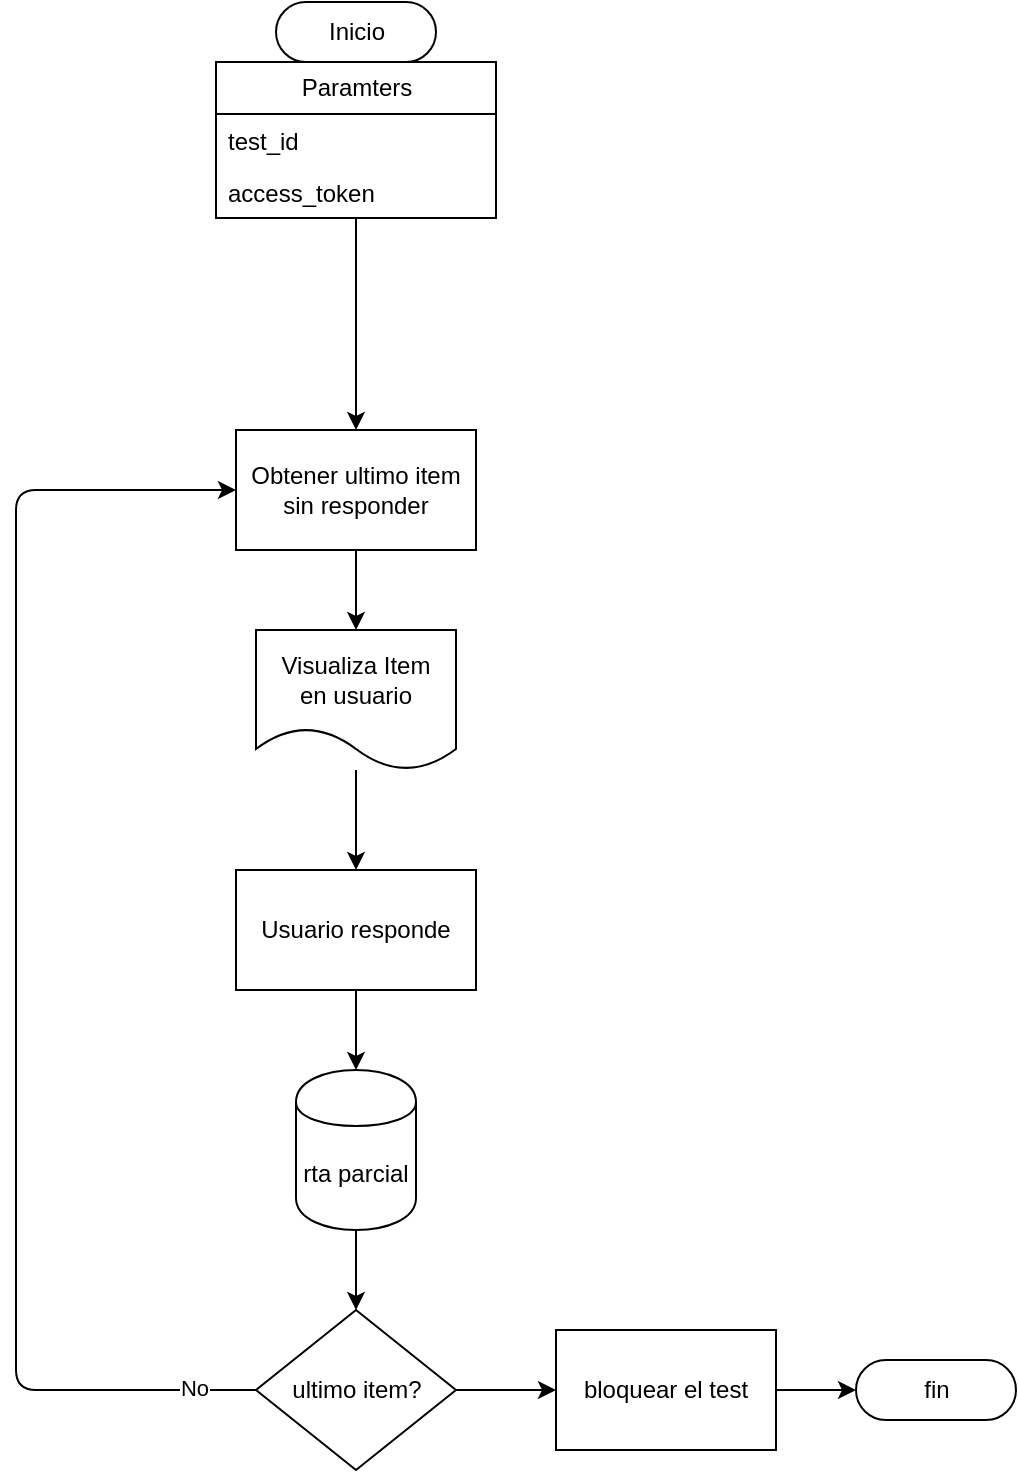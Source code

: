 <mxfile>
    <diagram id="LnzG2Y1gabakRtoaBHzE" name="Page-1">
        <mxGraphModel dx="809" dy="527" grid="1" gridSize="10" guides="1" tooltips="1" connect="1" arrows="1" fold="1" page="1" pageScale="1" pageWidth="850" pageHeight="1100" math="0" shadow="0">
            <root>
                <mxCell id="0"/>
                <mxCell id="1" parent="0"/>
                <mxCell id="4" value="" style="edgeStyle=none;html=1;exitX=0.52;exitY=1.02;exitDx=0;exitDy=0;exitPerimeter=0;" edge="1" parent="1" source="29" target="3">
                    <mxGeometry relative="1" as="geometry"/>
                </mxCell>
                <mxCell id="2" value="Inicio" style="html=1;dashed=0;whitespace=wrap;shape=mxgraph.dfd.start" vertex="1" parent="1">
                    <mxGeometry x="330" y="40" width="80" height="30" as="geometry"/>
                </mxCell>
                <mxCell id="6" style="edgeStyle=none;html=1;entryX=0.5;entryY=0;entryDx=0;entryDy=0;" edge="1" parent="1" source="3" target="5">
                    <mxGeometry relative="1" as="geometry"/>
                </mxCell>
                <mxCell id="3" value="Obtener ultimo item sin responder" style="whiteSpace=wrap;html=1;dashed=0;" vertex="1" parent="1">
                    <mxGeometry x="310" y="254" width="120" height="60" as="geometry"/>
                </mxCell>
                <mxCell id="8" value="" style="edgeStyle=none;html=1;" edge="1" parent="1" source="5" target="7">
                    <mxGeometry relative="1" as="geometry"/>
                </mxCell>
                <mxCell id="5" value="Visualiza Item&lt;br&gt;en usuario" style="shape=document;whiteSpace=wrap;html=1;boundedLbl=1;dashed=0;flipH=1;" vertex="1" parent="1">
                    <mxGeometry x="320" y="354" width="100" height="70" as="geometry"/>
                </mxCell>
                <mxCell id="14" style="edgeStyle=none;html=1;exitX=0.5;exitY=1;exitDx=0;exitDy=0;entryX=0.5;entryY=0;entryDx=0;entryDy=0;" edge="1" parent="1" source="7" target="9">
                    <mxGeometry relative="1" as="geometry"/>
                </mxCell>
                <mxCell id="7" value="Usuario responde" style="whiteSpace=wrap;html=1;dashed=0;" vertex="1" parent="1">
                    <mxGeometry x="310" y="474" width="120" height="60" as="geometry"/>
                </mxCell>
                <mxCell id="12" style="edgeStyle=none;html=1;entryX=0;entryY=0.5;entryDx=0;entryDy=0;exitX=0;exitY=0.5;exitDx=0;exitDy=0;" edge="1" parent="1" source="13" target="3">
                    <mxGeometry relative="1" as="geometry">
                        <mxPoint x="260" y="734" as="sourcePoint"/>
                        <Array as="points">
                            <mxPoint x="200" y="734"/>
                            <mxPoint x="200" y="284"/>
                        </Array>
                    </mxGeometry>
                </mxCell>
                <mxCell id="16" value="No" style="edgeLabel;html=1;align=center;verticalAlign=middle;resizable=0;points=[];" vertex="1" connectable="0" parent="12">
                    <mxGeometry x="-0.907" y="-1" relative="1" as="geometry">
                        <mxPoint as="offset"/>
                    </mxGeometry>
                </mxCell>
                <mxCell id="17" style="edgeStyle=none;html=1;exitX=0.5;exitY=1;exitDx=0;exitDy=0;entryX=0.5;entryY=0;entryDx=0;entryDy=0;" edge="1" parent="1" source="9" target="13">
                    <mxGeometry relative="1" as="geometry"/>
                </mxCell>
                <mxCell id="9" value="rta parcial" style="shape=cylinder;whiteSpace=wrap;html=1;boundedLbl=1;backgroundOutline=1;" vertex="1" parent="1">
                    <mxGeometry x="340" y="574" width="60" height="80" as="geometry"/>
                </mxCell>
                <mxCell id="23" style="edgeStyle=none;html=1;entryX=0;entryY=0.5;entryDx=0;entryDy=0;" edge="1" parent="1" source="13" target="21">
                    <mxGeometry relative="1" as="geometry"/>
                </mxCell>
                <mxCell id="13" value="ultimo item?" style="shape=rhombus;html=1;dashed=0;whitespace=wrap;perimeter=rhombusPerimeter;" vertex="1" parent="1">
                    <mxGeometry x="320" y="694" width="100" height="80" as="geometry"/>
                </mxCell>
                <mxCell id="15" value="fin" style="html=1;dashed=0;whitespace=wrap;shape=mxgraph.dfd.start" vertex="1" parent="1">
                    <mxGeometry x="620" y="719" width="80" height="30" as="geometry"/>
                </mxCell>
                <mxCell id="22" style="edgeStyle=none;html=1;exitX=1;exitY=0.5;exitDx=0;exitDy=0;entryX=0;entryY=0.5;entryDx=0;entryDy=0;entryPerimeter=0;" edge="1" parent="1" source="21" target="15">
                    <mxGeometry relative="1" as="geometry"/>
                </mxCell>
                <mxCell id="21" value="bloquear el test" style="whiteSpace=wrap;html=1;dashed=0;" vertex="1" parent="1">
                    <mxGeometry x="470" y="704" width="110" height="60" as="geometry"/>
                </mxCell>
                <mxCell id="30" style="edgeStyle=none;html=1;entryX=0.5;entryY=0;entryDx=0;entryDy=0;" edge="1" parent="1" source="26" target="3">
                    <mxGeometry relative="1" as="geometry"/>
                </mxCell>
                <mxCell id="26" value="Paramters" style="swimlane;fontStyle=0;childLayout=stackLayout;horizontal=1;startSize=26;fillColor=none;horizontalStack=0;resizeParent=1;resizeParentMax=0;resizeLast=0;collapsible=1;marginBottom=0;html=1;" vertex="1" parent="1">
                    <mxGeometry x="300" y="70" width="140" height="78" as="geometry"/>
                </mxCell>
                <mxCell id="27" value="test_id" style="text;strokeColor=none;fillColor=none;align=left;verticalAlign=top;spacingLeft=4;spacingRight=4;overflow=hidden;rotatable=0;points=[[0,0.5],[1,0.5]];portConstraint=eastwest;whiteSpace=wrap;html=1;" vertex="1" parent="26">
                    <mxGeometry y="26" width="140" height="26" as="geometry"/>
                </mxCell>
                <mxCell id="28" value="access_token" style="text;strokeColor=none;fillColor=none;align=left;verticalAlign=top;spacingLeft=4;spacingRight=4;overflow=hidden;rotatable=0;points=[[0,0.5],[1,0.5]];portConstraint=eastwest;whiteSpace=wrap;html=1;" vertex="1" parent="26">
                    <mxGeometry y="52" width="140" height="26" as="geometry"/>
                </mxCell>
            </root>
        </mxGraphModel>
    </diagram>
</mxfile>